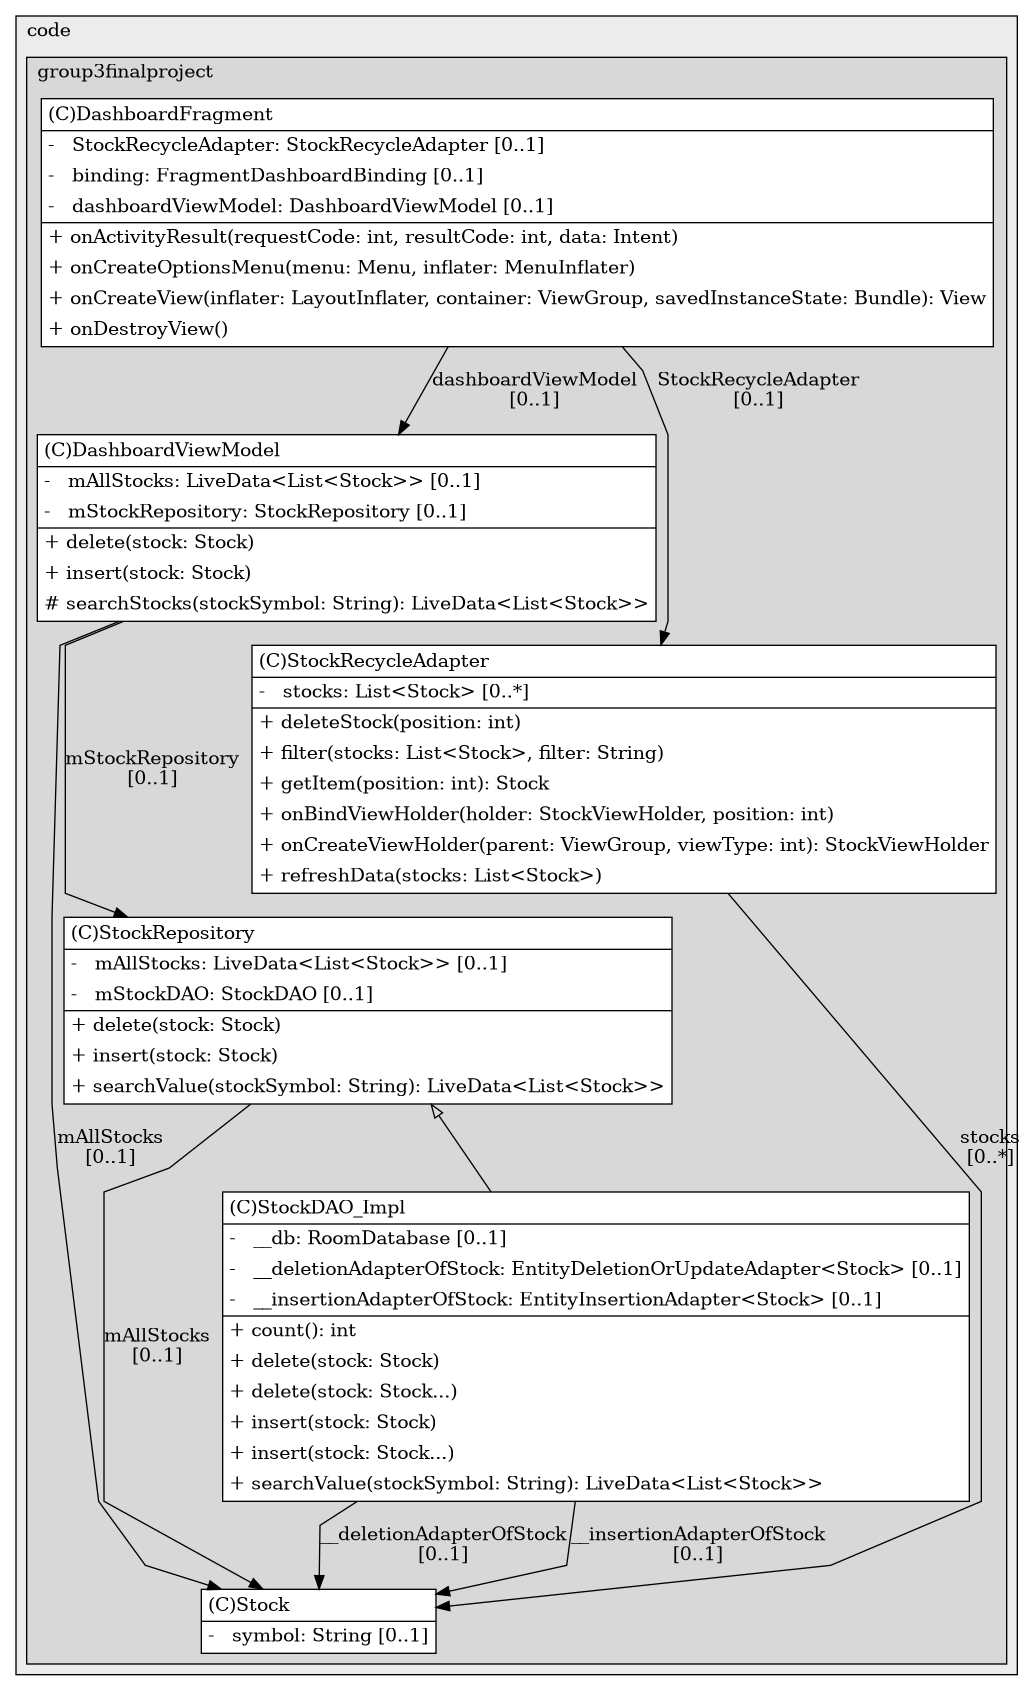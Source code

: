 @startuml

/' diagram meta data start
config=StructureConfiguration;
{
  "projectClassification": {
    "searchMode": "OpenProject", // OpenProject, AllProjects
    "includedProjects": "",
    "pathEndKeywords": "*.impl",
    "isClientPath": "",
    "isClientName": "",
    "isTestPath": "",
    "isTestName": "",
    "isMappingPath": "",
    "isMappingName": "",
    "isDataAccessPath": "",
    "isDataAccessName": "",
    "isDataStructurePath": "",
    "isDataStructureName": "",
    "isInterfaceStructuresPath": "",
    "isInterfaceStructuresName": "",
    "isEntryPointPath": "",
    "isEntryPointName": ""
  },
  "graphRestriction": {
    "classPackageExcludeFilter": "",
    "classPackageIncludeFilter": "",
    "classNameExcludeFilter": "",
    "classNameIncludeFilter": "",
    "methodNameExcludeFilter": "",
    "methodNameIncludeFilter": "",
    "removeByInheritance": "", // inheritance/annotation based filtering is done in a second step
    "removeByAnnotation": "",
    "removeByClassPackage": "", // cleanup the graph after inheritance/annotation based filtering is done
    "removeByClassName": "",
    "cutMappings": false,
    "cutEnum": true,
    "cutTests": true,
    "cutClient": true,
    "cutDataAccess": false,
    "cutInterfaceStructures": false,
    "cutDataStructures": false,
    "cutGetterAndSetter": true,
    "cutConstructors": true
  },
  "graphTraversal": {
    "forwardDepth": 6,
    "backwardDepth": 6,
    "classPackageExcludeFilter": "",
    "classPackageIncludeFilter": "",
    "classNameExcludeFilter": "",
    "classNameIncludeFilter": "",
    "methodNameExcludeFilter": "",
    "methodNameIncludeFilter": "",
    "hideMappings": false,
    "hideDataStructures": false,
    "hidePrivateMethods": true,
    "hideInterfaceCalls": true, // indirection: implementation -> interface (is hidden) -> implementation
    "onlyShowApplicationEntryPoints": false // root node is included
  },
  "details": {
    "aggregation": "GroupByClass", // ByClass, GroupByClass, None
    "showClassGenericTypes": true,
    "showMethods": true,
    "showMethodParameterNames": true,
    "showMethodParameterTypes": true,
    "showMethodReturnType": true,
    "showPackageLevels": 2,
    "showDetailedClassStructure": true
  },
  "rootClass": "com.code.group3finalproject.ui.dashboard.DashboardFragment"
}
diagram meta data end '/



digraph g {
    rankdir="TB"
    splines=polyline
    

'nodes 
subgraph cluster_3059181 { 
   	label=code
	labeljust=l
	fillcolor="#ececec"
	style=filled
   
   subgraph cluster_2013106664 { 
   	label=group3finalproject
	labeljust=l
	fillcolor="#d8d8d8"
	style=filled
   
   DashboardFragment1833276445[
	label=<<TABLE BORDER="1" CELLBORDER="0" CELLPADDING="4" CELLSPACING="0">
<TR><TD ALIGN="LEFT" >(C)DashboardFragment</TD></TR>
<HR/>
<TR><TD ALIGN="LEFT" >-   StockRecycleAdapter: StockRecycleAdapter [0..1]</TD></TR>
<TR><TD ALIGN="LEFT" >-   binding: FragmentDashboardBinding [0..1]</TD></TR>
<TR><TD ALIGN="LEFT" >-   dashboardViewModel: DashboardViewModel [0..1]</TD></TR>
<HR/>
<TR><TD ALIGN="LEFT" >+ onActivityResult(requestCode: int, resultCode: int, data: Intent)</TD></TR>
<TR><TD ALIGN="LEFT" >+ onCreateOptionsMenu(menu: Menu, inflater: MenuInflater)</TD></TR>
<TR><TD ALIGN="LEFT" >+ onCreateView(inflater: LayoutInflater, container: ViewGroup, savedInstanceState: Bundle): View</TD></TR>
<TR><TD ALIGN="LEFT" >+ onDestroyView()</TD></TR>
</TABLE>>
	style=filled
	margin=0
	shape=plaintext
	fillcolor="#FFFFFF"
];

DashboardViewModel1833276445[
	label=<<TABLE BORDER="1" CELLBORDER="0" CELLPADDING="4" CELLSPACING="0">
<TR><TD ALIGN="LEFT" >(C)DashboardViewModel</TD></TR>
<HR/>
<TR><TD ALIGN="LEFT" >-   mAllStocks: LiveData&lt;List&lt;Stock&gt;&gt; [0..1]</TD></TR>
<TR><TD ALIGN="LEFT" >-   mStockRepository: StockRepository [0..1]</TD></TR>
<HR/>
<TR><TD ALIGN="LEFT" >+ delete(stock: Stock)</TD></TR>
<TR><TD ALIGN="LEFT" >+ insert(stock: Stock)</TD></TR>
<TR><TD ALIGN="LEFT" ># searchStocks(stockSymbol: String): LiveData&lt;List&lt;Stock&gt;&gt;</TD></TR>
</TABLE>>
	style=filled
	margin=0
	shape=plaintext
	fillcolor="#FFFFFF"
];

Stock863291492[
	label=<<TABLE BORDER="1" CELLBORDER="0" CELLPADDING="4" CELLSPACING="0">
<TR><TD ALIGN="LEFT" >(C)Stock</TD></TR>
<HR/>
<TR><TD ALIGN="LEFT" >-   symbol: String [0..1]</TD></TR>
</TABLE>>
	style=filled
	margin=0
	shape=plaintext
	fillcolor="#FFFFFF"
];

StockDAO_Impl1943224517[
	label=<<TABLE BORDER="1" CELLBORDER="0" CELLPADDING="4" CELLSPACING="0">
<TR><TD ALIGN="LEFT" >(C)StockDAO_Impl</TD></TR>
<HR/>
<TR><TD ALIGN="LEFT" >-   __db: RoomDatabase [0..1]</TD></TR>
<TR><TD ALIGN="LEFT" >-   __deletionAdapterOfStock: EntityDeletionOrUpdateAdapter&lt;Stock&gt; [0..1]</TD></TR>
<TR><TD ALIGN="LEFT" >-   __insertionAdapterOfStock: EntityInsertionAdapter&lt;Stock&gt; [0..1]</TD></TR>
<HR/>
<TR><TD ALIGN="LEFT" >+ count(): int</TD></TR>
<TR><TD ALIGN="LEFT" >+ delete(stock: Stock)</TD></TR>
<TR><TD ALIGN="LEFT" >+ delete(stock: Stock...)</TD></TR>
<TR><TD ALIGN="LEFT" >+ insert(stock: Stock)</TD></TR>
<TR><TD ALIGN="LEFT" >+ insert(stock: Stock...)</TD></TR>
<TR><TD ALIGN="LEFT" >+ searchValue(stockSymbol: String): LiveData&lt;List&lt;Stock&gt;&gt;</TD></TR>
</TABLE>>
	style=filled
	margin=0
	shape=plaintext
	fillcolor="#FFFFFF"
];

StockRecycleAdapter1833276445[
	label=<<TABLE BORDER="1" CELLBORDER="0" CELLPADDING="4" CELLSPACING="0">
<TR><TD ALIGN="LEFT" >(C)StockRecycleAdapter</TD></TR>
<HR/>
<TR><TD ALIGN="LEFT" >-   stocks: List&lt;Stock&gt; [0..*]</TD></TR>
<HR/>
<TR><TD ALIGN="LEFT" >+ deleteStock(position: int)</TD></TR>
<TR><TD ALIGN="LEFT" >+ filter(stocks: List&lt;Stock&gt;, filter: String)</TD></TR>
<TR><TD ALIGN="LEFT" >+ getItem(position: int): Stock</TD></TR>
<TR><TD ALIGN="LEFT" >+ onBindViewHolder(holder: StockViewHolder, position: int)</TD></TR>
<TR><TD ALIGN="LEFT" >+ onCreateViewHolder(parent: ViewGroup, viewType: int): StockViewHolder</TD></TR>
<TR><TD ALIGN="LEFT" >+ refreshData(stocks: List&lt;Stock&gt;)</TD></TR>
</TABLE>>
	style=filled
	margin=0
	shape=plaintext
	fillcolor="#FFFFFF"
];

StockRepository1943224517[
	label=<<TABLE BORDER="1" CELLBORDER="0" CELLPADDING="4" CELLSPACING="0">
<TR><TD ALIGN="LEFT" >(C)StockRepository</TD></TR>
<HR/>
<TR><TD ALIGN="LEFT" >-   mAllStocks: LiveData&lt;List&lt;Stock&gt;&gt; [0..1]</TD></TR>
<TR><TD ALIGN="LEFT" >-   mStockDAO: StockDAO [0..1]</TD></TR>
<HR/>
<TR><TD ALIGN="LEFT" >+ delete(stock: Stock)</TD></TR>
<TR><TD ALIGN="LEFT" >+ insert(stock: Stock)</TD></TR>
<TR><TD ALIGN="LEFT" >+ searchValue(stockSymbol: String): LiveData&lt;List&lt;Stock&gt;&gt;</TD></TR>
</TABLE>>
	style=filled
	margin=0
	shape=plaintext
	fillcolor="#FFFFFF"
];
} 
} 

'edges    
DashboardFragment1833276445 -> DashboardViewModel1833276445[label="dashboardViewModel
[0..1]"];
DashboardFragment1833276445 -> StockRecycleAdapter1833276445[label="StockRecycleAdapter
[0..1]"];
DashboardViewModel1833276445 -> Stock863291492[label="mAllStocks
[0..1]"];
DashboardViewModel1833276445 -> StockRepository1943224517[label="mStockRepository
[0..1]"];
StockDAO_Impl1943224517 -> Stock863291492[label="__deletionAdapterOfStock
[0..1]"];
StockDAO_Impl1943224517 -> Stock863291492[label="__insertionAdapterOfStock
[0..1]"];
StockRecycleAdapter1833276445 -> Stock863291492[label="stocks
[0..*]"];
StockRepository1943224517 -> Stock863291492[label="mAllStocks
[0..1]"];
StockRepository1943224517 -> StockDAO_Impl1943224517[arrowhead=none, arrowtail=empty, dir=both];
    
}
@enduml